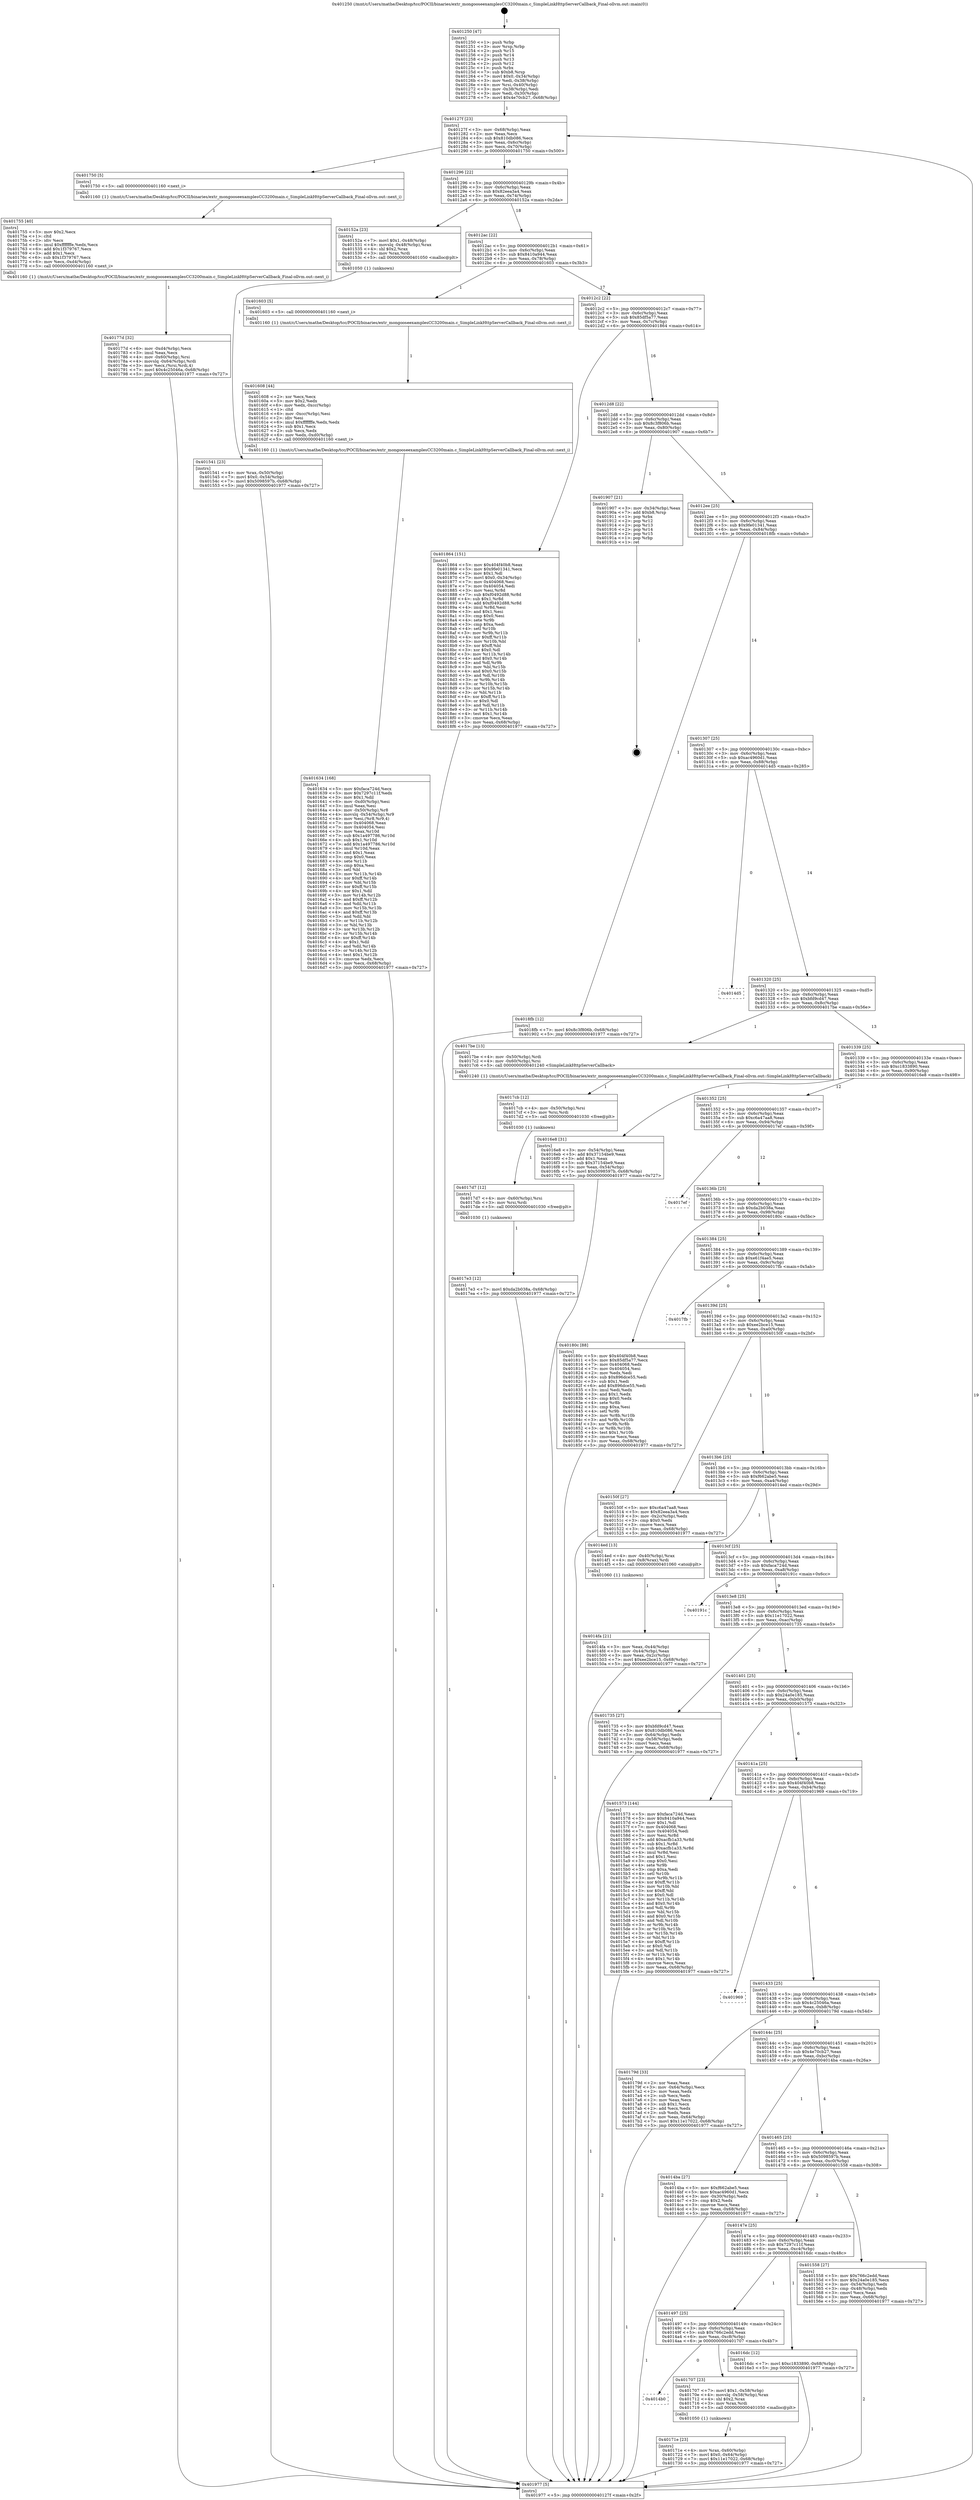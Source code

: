 digraph "0x401250" {
  label = "0x401250 (/mnt/c/Users/mathe/Desktop/tcc/POCII/binaries/extr_mongooseexamplesCC3200main.c_SimpleLinkHttpServerCallback_Final-ollvm.out::main(0))"
  labelloc = "t"
  node[shape=record]

  Entry [label="",width=0.3,height=0.3,shape=circle,fillcolor=black,style=filled]
  "0x40127f" [label="{
     0x40127f [23]\l
     | [instrs]\l
     &nbsp;&nbsp;0x40127f \<+3\>: mov -0x68(%rbp),%eax\l
     &nbsp;&nbsp;0x401282 \<+2\>: mov %eax,%ecx\l
     &nbsp;&nbsp;0x401284 \<+6\>: sub $0x810db086,%ecx\l
     &nbsp;&nbsp;0x40128a \<+3\>: mov %eax,-0x6c(%rbp)\l
     &nbsp;&nbsp;0x40128d \<+3\>: mov %ecx,-0x70(%rbp)\l
     &nbsp;&nbsp;0x401290 \<+6\>: je 0000000000401750 \<main+0x500\>\l
  }"]
  "0x401750" [label="{
     0x401750 [5]\l
     | [instrs]\l
     &nbsp;&nbsp;0x401750 \<+5\>: call 0000000000401160 \<next_i\>\l
     | [calls]\l
     &nbsp;&nbsp;0x401160 \{1\} (/mnt/c/Users/mathe/Desktop/tcc/POCII/binaries/extr_mongooseexamplesCC3200main.c_SimpleLinkHttpServerCallback_Final-ollvm.out::next_i)\l
  }"]
  "0x401296" [label="{
     0x401296 [22]\l
     | [instrs]\l
     &nbsp;&nbsp;0x401296 \<+5\>: jmp 000000000040129b \<main+0x4b\>\l
     &nbsp;&nbsp;0x40129b \<+3\>: mov -0x6c(%rbp),%eax\l
     &nbsp;&nbsp;0x40129e \<+5\>: sub $0x82eea3a4,%eax\l
     &nbsp;&nbsp;0x4012a3 \<+3\>: mov %eax,-0x74(%rbp)\l
     &nbsp;&nbsp;0x4012a6 \<+6\>: je 000000000040152a \<main+0x2da\>\l
  }"]
  Exit [label="",width=0.3,height=0.3,shape=circle,fillcolor=black,style=filled,peripheries=2]
  "0x40152a" [label="{
     0x40152a [23]\l
     | [instrs]\l
     &nbsp;&nbsp;0x40152a \<+7\>: movl $0x1,-0x48(%rbp)\l
     &nbsp;&nbsp;0x401531 \<+4\>: movslq -0x48(%rbp),%rax\l
     &nbsp;&nbsp;0x401535 \<+4\>: shl $0x2,%rax\l
     &nbsp;&nbsp;0x401539 \<+3\>: mov %rax,%rdi\l
     &nbsp;&nbsp;0x40153c \<+5\>: call 0000000000401050 \<malloc@plt\>\l
     | [calls]\l
     &nbsp;&nbsp;0x401050 \{1\} (unknown)\l
  }"]
  "0x4012ac" [label="{
     0x4012ac [22]\l
     | [instrs]\l
     &nbsp;&nbsp;0x4012ac \<+5\>: jmp 00000000004012b1 \<main+0x61\>\l
     &nbsp;&nbsp;0x4012b1 \<+3\>: mov -0x6c(%rbp),%eax\l
     &nbsp;&nbsp;0x4012b4 \<+5\>: sub $0x8410a944,%eax\l
     &nbsp;&nbsp;0x4012b9 \<+3\>: mov %eax,-0x78(%rbp)\l
     &nbsp;&nbsp;0x4012bc \<+6\>: je 0000000000401603 \<main+0x3b3\>\l
  }"]
  "0x4017e3" [label="{
     0x4017e3 [12]\l
     | [instrs]\l
     &nbsp;&nbsp;0x4017e3 \<+7\>: movl $0xda2b038a,-0x68(%rbp)\l
     &nbsp;&nbsp;0x4017ea \<+5\>: jmp 0000000000401977 \<main+0x727\>\l
  }"]
  "0x401603" [label="{
     0x401603 [5]\l
     | [instrs]\l
     &nbsp;&nbsp;0x401603 \<+5\>: call 0000000000401160 \<next_i\>\l
     | [calls]\l
     &nbsp;&nbsp;0x401160 \{1\} (/mnt/c/Users/mathe/Desktop/tcc/POCII/binaries/extr_mongooseexamplesCC3200main.c_SimpleLinkHttpServerCallback_Final-ollvm.out::next_i)\l
  }"]
  "0x4012c2" [label="{
     0x4012c2 [22]\l
     | [instrs]\l
     &nbsp;&nbsp;0x4012c2 \<+5\>: jmp 00000000004012c7 \<main+0x77\>\l
     &nbsp;&nbsp;0x4012c7 \<+3\>: mov -0x6c(%rbp),%eax\l
     &nbsp;&nbsp;0x4012ca \<+5\>: sub $0x85df5a77,%eax\l
     &nbsp;&nbsp;0x4012cf \<+3\>: mov %eax,-0x7c(%rbp)\l
     &nbsp;&nbsp;0x4012d2 \<+6\>: je 0000000000401864 \<main+0x614\>\l
  }"]
  "0x4017d7" [label="{
     0x4017d7 [12]\l
     | [instrs]\l
     &nbsp;&nbsp;0x4017d7 \<+4\>: mov -0x60(%rbp),%rsi\l
     &nbsp;&nbsp;0x4017db \<+3\>: mov %rsi,%rdi\l
     &nbsp;&nbsp;0x4017de \<+5\>: call 0000000000401030 \<free@plt\>\l
     | [calls]\l
     &nbsp;&nbsp;0x401030 \{1\} (unknown)\l
  }"]
  "0x401864" [label="{
     0x401864 [151]\l
     | [instrs]\l
     &nbsp;&nbsp;0x401864 \<+5\>: mov $0x404f40b8,%eax\l
     &nbsp;&nbsp;0x401869 \<+5\>: mov $0x9fe01341,%ecx\l
     &nbsp;&nbsp;0x40186e \<+2\>: mov $0x1,%dl\l
     &nbsp;&nbsp;0x401870 \<+7\>: movl $0x0,-0x34(%rbp)\l
     &nbsp;&nbsp;0x401877 \<+7\>: mov 0x404068,%esi\l
     &nbsp;&nbsp;0x40187e \<+7\>: mov 0x404054,%edi\l
     &nbsp;&nbsp;0x401885 \<+3\>: mov %esi,%r8d\l
     &nbsp;&nbsp;0x401888 \<+7\>: sub $0xf0492d88,%r8d\l
     &nbsp;&nbsp;0x40188f \<+4\>: sub $0x1,%r8d\l
     &nbsp;&nbsp;0x401893 \<+7\>: add $0xf0492d88,%r8d\l
     &nbsp;&nbsp;0x40189a \<+4\>: imul %r8d,%esi\l
     &nbsp;&nbsp;0x40189e \<+3\>: and $0x1,%esi\l
     &nbsp;&nbsp;0x4018a1 \<+3\>: cmp $0x0,%esi\l
     &nbsp;&nbsp;0x4018a4 \<+4\>: sete %r9b\l
     &nbsp;&nbsp;0x4018a8 \<+3\>: cmp $0xa,%edi\l
     &nbsp;&nbsp;0x4018ab \<+4\>: setl %r10b\l
     &nbsp;&nbsp;0x4018af \<+3\>: mov %r9b,%r11b\l
     &nbsp;&nbsp;0x4018b2 \<+4\>: xor $0xff,%r11b\l
     &nbsp;&nbsp;0x4018b6 \<+3\>: mov %r10b,%bl\l
     &nbsp;&nbsp;0x4018b9 \<+3\>: xor $0xff,%bl\l
     &nbsp;&nbsp;0x4018bc \<+3\>: xor $0x0,%dl\l
     &nbsp;&nbsp;0x4018bf \<+3\>: mov %r11b,%r14b\l
     &nbsp;&nbsp;0x4018c2 \<+4\>: and $0x0,%r14b\l
     &nbsp;&nbsp;0x4018c6 \<+3\>: and %dl,%r9b\l
     &nbsp;&nbsp;0x4018c9 \<+3\>: mov %bl,%r15b\l
     &nbsp;&nbsp;0x4018cc \<+4\>: and $0x0,%r15b\l
     &nbsp;&nbsp;0x4018d0 \<+3\>: and %dl,%r10b\l
     &nbsp;&nbsp;0x4018d3 \<+3\>: or %r9b,%r14b\l
     &nbsp;&nbsp;0x4018d6 \<+3\>: or %r10b,%r15b\l
     &nbsp;&nbsp;0x4018d9 \<+3\>: xor %r15b,%r14b\l
     &nbsp;&nbsp;0x4018dc \<+3\>: or %bl,%r11b\l
     &nbsp;&nbsp;0x4018df \<+4\>: xor $0xff,%r11b\l
     &nbsp;&nbsp;0x4018e3 \<+3\>: or $0x0,%dl\l
     &nbsp;&nbsp;0x4018e6 \<+3\>: and %dl,%r11b\l
     &nbsp;&nbsp;0x4018e9 \<+3\>: or %r11b,%r14b\l
     &nbsp;&nbsp;0x4018ec \<+4\>: test $0x1,%r14b\l
     &nbsp;&nbsp;0x4018f0 \<+3\>: cmovne %ecx,%eax\l
     &nbsp;&nbsp;0x4018f3 \<+3\>: mov %eax,-0x68(%rbp)\l
     &nbsp;&nbsp;0x4018f6 \<+5\>: jmp 0000000000401977 \<main+0x727\>\l
  }"]
  "0x4012d8" [label="{
     0x4012d8 [22]\l
     | [instrs]\l
     &nbsp;&nbsp;0x4012d8 \<+5\>: jmp 00000000004012dd \<main+0x8d\>\l
     &nbsp;&nbsp;0x4012dd \<+3\>: mov -0x6c(%rbp),%eax\l
     &nbsp;&nbsp;0x4012e0 \<+5\>: sub $0x8c3f806b,%eax\l
     &nbsp;&nbsp;0x4012e5 \<+3\>: mov %eax,-0x80(%rbp)\l
     &nbsp;&nbsp;0x4012e8 \<+6\>: je 0000000000401907 \<main+0x6b7\>\l
  }"]
  "0x4017cb" [label="{
     0x4017cb [12]\l
     | [instrs]\l
     &nbsp;&nbsp;0x4017cb \<+4\>: mov -0x50(%rbp),%rsi\l
     &nbsp;&nbsp;0x4017cf \<+3\>: mov %rsi,%rdi\l
     &nbsp;&nbsp;0x4017d2 \<+5\>: call 0000000000401030 \<free@plt\>\l
     | [calls]\l
     &nbsp;&nbsp;0x401030 \{1\} (unknown)\l
  }"]
  "0x401907" [label="{
     0x401907 [21]\l
     | [instrs]\l
     &nbsp;&nbsp;0x401907 \<+3\>: mov -0x34(%rbp),%eax\l
     &nbsp;&nbsp;0x40190a \<+7\>: add $0xb8,%rsp\l
     &nbsp;&nbsp;0x401911 \<+1\>: pop %rbx\l
     &nbsp;&nbsp;0x401912 \<+2\>: pop %r12\l
     &nbsp;&nbsp;0x401914 \<+2\>: pop %r13\l
     &nbsp;&nbsp;0x401916 \<+2\>: pop %r14\l
     &nbsp;&nbsp;0x401918 \<+2\>: pop %r15\l
     &nbsp;&nbsp;0x40191a \<+1\>: pop %rbp\l
     &nbsp;&nbsp;0x40191b \<+1\>: ret\l
  }"]
  "0x4012ee" [label="{
     0x4012ee [25]\l
     | [instrs]\l
     &nbsp;&nbsp;0x4012ee \<+5\>: jmp 00000000004012f3 \<main+0xa3\>\l
     &nbsp;&nbsp;0x4012f3 \<+3\>: mov -0x6c(%rbp),%eax\l
     &nbsp;&nbsp;0x4012f6 \<+5\>: sub $0x9fe01341,%eax\l
     &nbsp;&nbsp;0x4012fb \<+6\>: mov %eax,-0x84(%rbp)\l
     &nbsp;&nbsp;0x401301 \<+6\>: je 00000000004018fb \<main+0x6ab\>\l
  }"]
  "0x40177d" [label="{
     0x40177d [32]\l
     | [instrs]\l
     &nbsp;&nbsp;0x40177d \<+6\>: mov -0xd4(%rbp),%ecx\l
     &nbsp;&nbsp;0x401783 \<+3\>: imul %eax,%ecx\l
     &nbsp;&nbsp;0x401786 \<+4\>: mov -0x60(%rbp),%rsi\l
     &nbsp;&nbsp;0x40178a \<+4\>: movslq -0x64(%rbp),%rdi\l
     &nbsp;&nbsp;0x40178e \<+3\>: mov %ecx,(%rsi,%rdi,4)\l
     &nbsp;&nbsp;0x401791 \<+7\>: movl $0x4c25046a,-0x68(%rbp)\l
     &nbsp;&nbsp;0x401798 \<+5\>: jmp 0000000000401977 \<main+0x727\>\l
  }"]
  "0x4018fb" [label="{
     0x4018fb [12]\l
     | [instrs]\l
     &nbsp;&nbsp;0x4018fb \<+7\>: movl $0x8c3f806b,-0x68(%rbp)\l
     &nbsp;&nbsp;0x401902 \<+5\>: jmp 0000000000401977 \<main+0x727\>\l
  }"]
  "0x401307" [label="{
     0x401307 [25]\l
     | [instrs]\l
     &nbsp;&nbsp;0x401307 \<+5\>: jmp 000000000040130c \<main+0xbc\>\l
     &nbsp;&nbsp;0x40130c \<+3\>: mov -0x6c(%rbp),%eax\l
     &nbsp;&nbsp;0x40130f \<+5\>: sub $0xac4960d1,%eax\l
     &nbsp;&nbsp;0x401314 \<+6\>: mov %eax,-0x88(%rbp)\l
     &nbsp;&nbsp;0x40131a \<+6\>: je 00000000004014d5 \<main+0x285\>\l
  }"]
  "0x401755" [label="{
     0x401755 [40]\l
     | [instrs]\l
     &nbsp;&nbsp;0x401755 \<+5\>: mov $0x2,%ecx\l
     &nbsp;&nbsp;0x40175a \<+1\>: cltd\l
     &nbsp;&nbsp;0x40175b \<+2\>: idiv %ecx\l
     &nbsp;&nbsp;0x40175d \<+6\>: imul $0xfffffffe,%edx,%ecx\l
     &nbsp;&nbsp;0x401763 \<+6\>: add $0x1f379767,%ecx\l
     &nbsp;&nbsp;0x401769 \<+3\>: add $0x1,%ecx\l
     &nbsp;&nbsp;0x40176c \<+6\>: sub $0x1f379767,%ecx\l
     &nbsp;&nbsp;0x401772 \<+6\>: mov %ecx,-0xd4(%rbp)\l
     &nbsp;&nbsp;0x401778 \<+5\>: call 0000000000401160 \<next_i\>\l
     | [calls]\l
     &nbsp;&nbsp;0x401160 \{1\} (/mnt/c/Users/mathe/Desktop/tcc/POCII/binaries/extr_mongooseexamplesCC3200main.c_SimpleLinkHttpServerCallback_Final-ollvm.out::next_i)\l
  }"]
  "0x4014d5" [label="{
     0x4014d5\l
  }", style=dashed]
  "0x401320" [label="{
     0x401320 [25]\l
     | [instrs]\l
     &nbsp;&nbsp;0x401320 \<+5\>: jmp 0000000000401325 \<main+0xd5\>\l
     &nbsp;&nbsp;0x401325 \<+3\>: mov -0x6c(%rbp),%eax\l
     &nbsp;&nbsp;0x401328 \<+5\>: sub $0xbfd9cd47,%eax\l
     &nbsp;&nbsp;0x40132d \<+6\>: mov %eax,-0x8c(%rbp)\l
     &nbsp;&nbsp;0x401333 \<+6\>: je 00000000004017be \<main+0x56e\>\l
  }"]
  "0x40171e" [label="{
     0x40171e [23]\l
     | [instrs]\l
     &nbsp;&nbsp;0x40171e \<+4\>: mov %rax,-0x60(%rbp)\l
     &nbsp;&nbsp;0x401722 \<+7\>: movl $0x0,-0x64(%rbp)\l
     &nbsp;&nbsp;0x401729 \<+7\>: movl $0x11e17022,-0x68(%rbp)\l
     &nbsp;&nbsp;0x401730 \<+5\>: jmp 0000000000401977 \<main+0x727\>\l
  }"]
  "0x4017be" [label="{
     0x4017be [13]\l
     | [instrs]\l
     &nbsp;&nbsp;0x4017be \<+4\>: mov -0x50(%rbp),%rdi\l
     &nbsp;&nbsp;0x4017c2 \<+4\>: mov -0x60(%rbp),%rsi\l
     &nbsp;&nbsp;0x4017c6 \<+5\>: call 0000000000401240 \<SimpleLinkHttpServerCallback\>\l
     | [calls]\l
     &nbsp;&nbsp;0x401240 \{1\} (/mnt/c/Users/mathe/Desktop/tcc/POCII/binaries/extr_mongooseexamplesCC3200main.c_SimpleLinkHttpServerCallback_Final-ollvm.out::SimpleLinkHttpServerCallback)\l
  }"]
  "0x401339" [label="{
     0x401339 [25]\l
     | [instrs]\l
     &nbsp;&nbsp;0x401339 \<+5\>: jmp 000000000040133e \<main+0xee\>\l
     &nbsp;&nbsp;0x40133e \<+3\>: mov -0x6c(%rbp),%eax\l
     &nbsp;&nbsp;0x401341 \<+5\>: sub $0xc1833890,%eax\l
     &nbsp;&nbsp;0x401346 \<+6\>: mov %eax,-0x90(%rbp)\l
     &nbsp;&nbsp;0x40134c \<+6\>: je 00000000004016e8 \<main+0x498\>\l
  }"]
  "0x4014b0" [label="{
     0x4014b0\l
  }", style=dashed]
  "0x4016e8" [label="{
     0x4016e8 [31]\l
     | [instrs]\l
     &nbsp;&nbsp;0x4016e8 \<+3\>: mov -0x54(%rbp),%eax\l
     &nbsp;&nbsp;0x4016eb \<+5\>: add $0x37154be9,%eax\l
     &nbsp;&nbsp;0x4016f0 \<+3\>: add $0x1,%eax\l
     &nbsp;&nbsp;0x4016f3 \<+5\>: sub $0x37154be9,%eax\l
     &nbsp;&nbsp;0x4016f8 \<+3\>: mov %eax,-0x54(%rbp)\l
     &nbsp;&nbsp;0x4016fb \<+7\>: movl $0x5098597b,-0x68(%rbp)\l
     &nbsp;&nbsp;0x401702 \<+5\>: jmp 0000000000401977 \<main+0x727\>\l
  }"]
  "0x401352" [label="{
     0x401352 [25]\l
     | [instrs]\l
     &nbsp;&nbsp;0x401352 \<+5\>: jmp 0000000000401357 \<main+0x107\>\l
     &nbsp;&nbsp;0x401357 \<+3\>: mov -0x6c(%rbp),%eax\l
     &nbsp;&nbsp;0x40135a \<+5\>: sub $0xc6a47aa8,%eax\l
     &nbsp;&nbsp;0x40135f \<+6\>: mov %eax,-0x94(%rbp)\l
     &nbsp;&nbsp;0x401365 \<+6\>: je 00000000004017ef \<main+0x59f\>\l
  }"]
  "0x401707" [label="{
     0x401707 [23]\l
     | [instrs]\l
     &nbsp;&nbsp;0x401707 \<+7\>: movl $0x1,-0x58(%rbp)\l
     &nbsp;&nbsp;0x40170e \<+4\>: movslq -0x58(%rbp),%rax\l
     &nbsp;&nbsp;0x401712 \<+4\>: shl $0x2,%rax\l
     &nbsp;&nbsp;0x401716 \<+3\>: mov %rax,%rdi\l
     &nbsp;&nbsp;0x401719 \<+5\>: call 0000000000401050 \<malloc@plt\>\l
     | [calls]\l
     &nbsp;&nbsp;0x401050 \{1\} (unknown)\l
  }"]
  "0x4017ef" [label="{
     0x4017ef\l
  }", style=dashed]
  "0x40136b" [label="{
     0x40136b [25]\l
     | [instrs]\l
     &nbsp;&nbsp;0x40136b \<+5\>: jmp 0000000000401370 \<main+0x120\>\l
     &nbsp;&nbsp;0x401370 \<+3\>: mov -0x6c(%rbp),%eax\l
     &nbsp;&nbsp;0x401373 \<+5\>: sub $0xda2b038a,%eax\l
     &nbsp;&nbsp;0x401378 \<+6\>: mov %eax,-0x98(%rbp)\l
     &nbsp;&nbsp;0x40137e \<+6\>: je 000000000040180c \<main+0x5bc\>\l
  }"]
  "0x401497" [label="{
     0x401497 [25]\l
     | [instrs]\l
     &nbsp;&nbsp;0x401497 \<+5\>: jmp 000000000040149c \<main+0x24c\>\l
     &nbsp;&nbsp;0x40149c \<+3\>: mov -0x6c(%rbp),%eax\l
     &nbsp;&nbsp;0x40149f \<+5\>: sub $0x766c2edd,%eax\l
     &nbsp;&nbsp;0x4014a4 \<+6\>: mov %eax,-0xc8(%rbp)\l
     &nbsp;&nbsp;0x4014aa \<+6\>: je 0000000000401707 \<main+0x4b7\>\l
  }"]
  "0x40180c" [label="{
     0x40180c [88]\l
     | [instrs]\l
     &nbsp;&nbsp;0x40180c \<+5\>: mov $0x404f40b8,%eax\l
     &nbsp;&nbsp;0x401811 \<+5\>: mov $0x85df5a77,%ecx\l
     &nbsp;&nbsp;0x401816 \<+7\>: mov 0x404068,%edx\l
     &nbsp;&nbsp;0x40181d \<+7\>: mov 0x404054,%esi\l
     &nbsp;&nbsp;0x401824 \<+2\>: mov %edx,%edi\l
     &nbsp;&nbsp;0x401826 \<+6\>: sub $0x896dce55,%edi\l
     &nbsp;&nbsp;0x40182c \<+3\>: sub $0x1,%edi\l
     &nbsp;&nbsp;0x40182f \<+6\>: add $0x896dce55,%edi\l
     &nbsp;&nbsp;0x401835 \<+3\>: imul %edi,%edx\l
     &nbsp;&nbsp;0x401838 \<+3\>: and $0x1,%edx\l
     &nbsp;&nbsp;0x40183b \<+3\>: cmp $0x0,%edx\l
     &nbsp;&nbsp;0x40183e \<+4\>: sete %r8b\l
     &nbsp;&nbsp;0x401842 \<+3\>: cmp $0xa,%esi\l
     &nbsp;&nbsp;0x401845 \<+4\>: setl %r9b\l
     &nbsp;&nbsp;0x401849 \<+3\>: mov %r8b,%r10b\l
     &nbsp;&nbsp;0x40184c \<+3\>: and %r9b,%r10b\l
     &nbsp;&nbsp;0x40184f \<+3\>: xor %r9b,%r8b\l
     &nbsp;&nbsp;0x401852 \<+3\>: or %r8b,%r10b\l
     &nbsp;&nbsp;0x401855 \<+4\>: test $0x1,%r10b\l
     &nbsp;&nbsp;0x401859 \<+3\>: cmovne %ecx,%eax\l
     &nbsp;&nbsp;0x40185c \<+3\>: mov %eax,-0x68(%rbp)\l
     &nbsp;&nbsp;0x40185f \<+5\>: jmp 0000000000401977 \<main+0x727\>\l
  }"]
  "0x401384" [label="{
     0x401384 [25]\l
     | [instrs]\l
     &nbsp;&nbsp;0x401384 \<+5\>: jmp 0000000000401389 \<main+0x139\>\l
     &nbsp;&nbsp;0x401389 \<+3\>: mov -0x6c(%rbp),%eax\l
     &nbsp;&nbsp;0x40138c \<+5\>: sub $0xe61f4ae5,%eax\l
     &nbsp;&nbsp;0x401391 \<+6\>: mov %eax,-0x9c(%rbp)\l
     &nbsp;&nbsp;0x401397 \<+6\>: je 00000000004017fb \<main+0x5ab\>\l
  }"]
  "0x4016dc" [label="{
     0x4016dc [12]\l
     | [instrs]\l
     &nbsp;&nbsp;0x4016dc \<+7\>: movl $0xc1833890,-0x68(%rbp)\l
     &nbsp;&nbsp;0x4016e3 \<+5\>: jmp 0000000000401977 \<main+0x727\>\l
  }"]
  "0x4017fb" [label="{
     0x4017fb\l
  }", style=dashed]
  "0x40139d" [label="{
     0x40139d [25]\l
     | [instrs]\l
     &nbsp;&nbsp;0x40139d \<+5\>: jmp 00000000004013a2 \<main+0x152\>\l
     &nbsp;&nbsp;0x4013a2 \<+3\>: mov -0x6c(%rbp),%eax\l
     &nbsp;&nbsp;0x4013a5 \<+5\>: sub $0xee2bce15,%eax\l
     &nbsp;&nbsp;0x4013aa \<+6\>: mov %eax,-0xa0(%rbp)\l
     &nbsp;&nbsp;0x4013b0 \<+6\>: je 000000000040150f \<main+0x2bf\>\l
  }"]
  "0x401634" [label="{
     0x401634 [168]\l
     | [instrs]\l
     &nbsp;&nbsp;0x401634 \<+5\>: mov $0xfaca724d,%ecx\l
     &nbsp;&nbsp;0x401639 \<+5\>: mov $0x7297c11f,%edx\l
     &nbsp;&nbsp;0x40163e \<+3\>: mov $0x1,%dil\l
     &nbsp;&nbsp;0x401641 \<+6\>: mov -0xd0(%rbp),%esi\l
     &nbsp;&nbsp;0x401647 \<+3\>: imul %eax,%esi\l
     &nbsp;&nbsp;0x40164a \<+4\>: mov -0x50(%rbp),%r8\l
     &nbsp;&nbsp;0x40164e \<+4\>: movslq -0x54(%rbp),%r9\l
     &nbsp;&nbsp;0x401652 \<+4\>: mov %esi,(%r8,%r9,4)\l
     &nbsp;&nbsp;0x401656 \<+7\>: mov 0x404068,%eax\l
     &nbsp;&nbsp;0x40165d \<+7\>: mov 0x404054,%esi\l
     &nbsp;&nbsp;0x401664 \<+3\>: mov %eax,%r10d\l
     &nbsp;&nbsp;0x401667 \<+7\>: sub $0x1a497786,%r10d\l
     &nbsp;&nbsp;0x40166e \<+4\>: sub $0x1,%r10d\l
     &nbsp;&nbsp;0x401672 \<+7\>: add $0x1a497786,%r10d\l
     &nbsp;&nbsp;0x401679 \<+4\>: imul %r10d,%eax\l
     &nbsp;&nbsp;0x40167d \<+3\>: and $0x1,%eax\l
     &nbsp;&nbsp;0x401680 \<+3\>: cmp $0x0,%eax\l
     &nbsp;&nbsp;0x401683 \<+4\>: sete %r11b\l
     &nbsp;&nbsp;0x401687 \<+3\>: cmp $0xa,%esi\l
     &nbsp;&nbsp;0x40168a \<+3\>: setl %bl\l
     &nbsp;&nbsp;0x40168d \<+3\>: mov %r11b,%r14b\l
     &nbsp;&nbsp;0x401690 \<+4\>: xor $0xff,%r14b\l
     &nbsp;&nbsp;0x401694 \<+3\>: mov %bl,%r15b\l
     &nbsp;&nbsp;0x401697 \<+4\>: xor $0xff,%r15b\l
     &nbsp;&nbsp;0x40169b \<+4\>: xor $0x1,%dil\l
     &nbsp;&nbsp;0x40169f \<+3\>: mov %r14b,%r12b\l
     &nbsp;&nbsp;0x4016a2 \<+4\>: and $0xff,%r12b\l
     &nbsp;&nbsp;0x4016a6 \<+3\>: and %dil,%r11b\l
     &nbsp;&nbsp;0x4016a9 \<+3\>: mov %r15b,%r13b\l
     &nbsp;&nbsp;0x4016ac \<+4\>: and $0xff,%r13b\l
     &nbsp;&nbsp;0x4016b0 \<+3\>: and %dil,%bl\l
     &nbsp;&nbsp;0x4016b3 \<+3\>: or %r11b,%r12b\l
     &nbsp;&nbsp;0x4016b6 \<+3\>: or %bl,%r13b\l
     &nbsp;&nbsp;0x4016b9 \<+3\>: xor %r13b,%r12b\l
     &nbsp;&nbsp;0x4016bc \<+3\>: or %r15b,%r14b\l
     &nbsp;&nbsp;0x4016bf \<+4\>: xor $0xff,%r14b\l
     &nbsp;&nbsp;0x4016c3 \<+4\>: or $0x1,%dil\l
     &nbsp;&nbsp;0x4016c7 \<+3\>: and %dil,%r14b\l
     &nbsp;&nbsp;0x4016ca \<+3\>: or %r14b,%r12b\l
     &nbsp;&nbsp;0x4016cd \<+4\>: test $0x1,%r12b\l
     &nbsp;&nbsp;0x4016d1 \<+3\>: cmovne %edx,%ecx\l
     &nbsp;&nbsp;0x4016d4 \<+3\>: mov %ecx,-0x68(%rbp)\l
     &nbsp;&nbsp;0x4016d7 \<+5\>: jmp 0000000000401977 \<main+0x727\>\l
  }"]
  "0x40150f" [label="{
     0x40150f [27]\l
     | [instrs]\l
     &nbsp;&nbsp;0x40150f \<+5\>: mov $0xc6a47aa8,%eax\l
     &nbsp;&nbsp;0x401514 \<+5\>: mov $0x82eea3a4,%ecx\l
     &nbsp;&nbsp;0x401519 \<+3\>: mov -0x2c(%rbp),%edx\l
     &nbsp;&nbsp;0x40151c \<+3\>: cmp $0x0,%edx\l
     &nbsp;&nbsp;0x40151f \<+3\>: cmove %ecx,%eax\l
     &nbsp;&nbsp;0x401522 \<+3\>: mov %eax,-0x68(%rbp)\l
     &nbsp;&nbsp;0x401525 \<+5\>: jmp 0000000000401977 \<main+0x727\>\l
  }"]
  "0x4013b6" [label="{
     0x4013b6 [25]\l
     | [instrs]\l
     &nbsp;&nbsp;0x4013b6 \<+5\>: jmp 00000000004013bb \<main+0x16b\>\l
     &nbsp;&nbsp;0x4013bb \<+3\>: mov -0x6c(%rbp),%eax\l
     &nbsp;&nbsp;0x4013be \<+5\>: sub $0xf662abe5,%eax\l
     &nbsp;&nbsp;0x4013c3 \<+6\>: mov %eax,-0xa4(%rbp)\l
     &nbsp;&nbsp;0x4013c9 \<+6\>: je 00000000004014ed \<main+0x29d\>\l
  }"]
  "0x401608" [label="{
     0x401608 [44]\l
     | [instrs]\l
     &nbsp;&nbsp;0x401608 \<+2\>: xor %ecx,%ecx\l
     &nbsp;&nbsp;0x40160a \<+5\>: mov $0x2,%edx\l
     &nbsp;&nbsp;0x40160f \<+6\>: mov %edx,-0xcc(%rbp)\l
     &nbsp;&nbsp;0x401615 \<+1\>: cltd\l
     &nbsp;&nbsp;0x401616 \<+6\>: mov -0xcc(%rbp),%esi\l
     &nbsp;&nbsp;0x40161c \<+2\>: idiv %esi\l
     &nbsp;&nbsp;0x40161e \<+6\>: imul $0xfffffffe,%edx,%edx\l
     &nbsp;&nbsp;0x401624 \<+3\>: sub $0x1,%ecx\l
     &nbsp;&nbsp;0x401627 \<+2\>: sub %ecx,%edx\l
     &nbsp;&nbsp;0x401629 \<+6\>: mov %edx,-0xd0(%rbp)\l
     &nbsp;&nbsp;0x40162f \<+5\>: call 0000000000401160 \<next_i\>\l
     | [calls]\l
     &nbsp;&nbsp;0x401160 \{1\} (/mnt/c/Users/mathe/Desktop/tcc/POCII/binaries/extr_mongooseexamplesCC3200main.c_SimpleLinkHttpServerCallback_Final-ollvm.out::next_i)\l
  }"]
  "0x4014ed" [label="{
     0x4014ed [13]\l
     | [instrs]\l
     &nbsp;&nbsp;0x4014ed \<+4\>: mov -0x40(%rbp),%rax\l
     &nbsp;&nbsp;0x4014f1 \<+4\>: mov 0x8(%rax),%rdi\l
     &nbsp;&nbsp;0x4014f5 \<+5\>: call 0000000000401060 \<atoi@plt\>\l
     | [calls]\l
     &nbsp;&nbsp;0x401060 \{1\} (unknown)\l
  }"]
  "0x4013cf" [label="{
     0x4013cf [25]\l
     | [instrs]\l
     &nbsp;&nbsp;0x4013cf \<+5\>: jmp 00000000004013d4 \<main+0x184\>\l
     &nbsp;&nbsp;0x4013d4 \<+3\>: mov -0x6c(%rbp),%eax\l
     &nbsp;&nbsp;0x4013d7 \<+5\>: sub $0xfaca724d,%eax\l
     &nbsp;&nbsp;0x4013dc \<+6\>: mov %eax,-0xa8(%rbp)\l
     &nbsp;&nbsp;0x4013e2 \<+6\>: je 000000000040191c \<main+0x6cc\>\l
  }"]
  "0x40147e" [label="{
     0x40147e [25]\l
     | [instrs]\l
     &nbsp;&nbsp;0x40147e \<+5\>: jmp 0000000000401483 \<main+0x233\>\l
     &nbsp;&nbsp;0x401483 \<+3\>: mov -0x6c(%rbp),%eax\l
     &nbsp;&nbsp;0x401486 \<+5\>: sub $0x7297c11f,%eax\l
     &nbsp;&nbsp;0x40148b \<+6\>: mov %eax,-0xc4(%rbp)\l
     &nbsp;&nbsp;0x401491 \<+6\>: je 00000000004016dc \<main+0x48c\>\l
  }"]
  "0x40191c" [label="{
     0x40191c\l
  }", style=dashed]
  "0x4013e8" [label="{
     0x4013e8 [25]\l
     | [instrs]\l
     &nbsp;&nbsp;0x4013e8 \<+5\>: jmp 00000000004013ed \<main+0x19d\>\l
     &nbsp;&nbsp;0x4013ed \<+3\>: mov -0x6c(%rbp),%eax\l
     &nbsp;&nbsp;0x4013f0 \<+5\>: sub $0x11e17022,%eax\l
     &nbsp;&nbsp;0x4013f5 \<+6\>: mov %eax,-0xac(%rbp)\l
     &nbsp;&nbsp;0x4013fb \<+6\>: je 0000000000401735 \<main+0x4e5\>\l
  }"]
  "0x401558" [label="{
     0x401558 [27]\l
     | [instrs]\l
     &nbsp;&nbsp;0x401558 \<+5\>: mov $0x766c2edd,%eax\l
     &nbsp;&nbsp;0x40155d \<+5\>: mov $0x24a0e185,%ecx\l
     &nbsp;&nbsp;0x401562 \<+3\>: mov -0x54(%rbp),%edx\l
     &nbsp;&nbsp;0x401565 \<+3\>: cmp -0x48(%rbp),%edx\l
     &nbsp;&nbsp;0x401568 \<+3\>: cmovl %ecx,%eax\l
     &nbsp;&nbsp;0x40156b \<+3\>: mov %eax,-0x68(%rbp)\l
     &nbsp;&nbsp;0x40156e \<+5\>: jmp 0000000000401977 \<main+0x727\>\l
  }"]
  "0x401735" [label="{
     0x401735 [27]\l
     | [instrs]\l
     &nbsp;&nbsp;0x401735 \<+5\>: mov $0xbfd9cd47,%eax\l
     &nbsp;&nbsp;0x40173a \<+5\>: mov $0x810db086,%ecx\l
     &nbsp;&nbsp;0x40173f \<+3\>: mov -0x64(%rbp),%edx\l
     &nbsp;&nbsp;0x401742 \<+3\>: cmp -0x58(%rbp),%edx\l
     &nbsp;&nbsp;0x401745 \<+3\>: cmovl %ecx,%eax\l
     &nbsp;&nbsp;0x401748 \<+3\>: mov %eax,-0x68(%rbp)\l
     &nbsp;&nbsp;0x40174b \<+5\>: jmp 0000000000401977 \<main+0x727\>\l
  }"]
  "0x401401" [label="{
     0x401401 [25]\l
     | [instrs]\l
     &nbsp;&nbsp;0x401401 \<+5\>: jmp 0000000000401406 \<main+0x1b6\>\l
     &nbsp;&nbsp;0x401406 \<+3\>: mov -0x6c(%rbp),%eax\l
     &nbsp;&nbsp;0x401409 \<+5\>: sub $0x24a0e185,%eax\l
     &nbsp;&nbsp;0x40140e \<+6\>: mov %eax,-0xb0(%rbp)\l
     &nbsp;&nbsp;0x401414 \<+6\>: je 0000000000401573 \<main+0x323\>\l
  }"]
  "0x401541" [label="{
     0x401541 [23]\l
     | [instrs]\l
     &nbsp;&nbsp;0x401541 \<+4\>: mov %rax,-0x50(%rbp)\l
     &nbsp;&nbsp;0x401545 \<+7\>: movl $0x0,-0x54(%rbp)\l
     &nbsp;&nbsp;0x40154c \<+7\>: movl $0x5098597b,-0x68(%rbp)\l
     &nbsp;&nbsp;0x401553 \<+5\>: jmp 0000000000401977 \<main+0x727\>\l
  }"]
  "0x401573" [label="{
     0x401573 [144]\l
     | [instrs]\l
     &nbsp;&nbsp;0x401573 \<+5\>: mov $0xfaca724d,%eax\l
     &nbsp;&nbsp;0x401578 \<+5\>: mov $0x8410a944,%ecx\l
     &nbsp;&nbsp;0x40157d \<+2\>: mov $0x1,%dl\l
     &nbsp;&nbsp;0x40157f \<+7\>: mov 0x404068,%esi\l
     &nbsp;&nbsp;0x401586 \<+7\>: mov 0x404054,%edi\l
     &nbsp;&nbsp;0x40158d \<+3\>: mov %esi,%r8d\l
     &nbsp;&nbsp;0x401590 \<+7\>: add $0xacfb1a33,%r8d\l
     &nbsp;&nbsp;0x401597 \<+4\>: sub $0x1,%r8d\l
     &nbsp;&nbsp;0x40159b \<+7\>: sub $0xacfb1a33,%r8d\l
     &nbsp;&nbsp;0x4015a2 \<+4\>: imul %r8d,%esi\l
     &nbsp;&nbsp;0x4015a6 \<+3\>: and $0x1,%esi\l
     &nbsp;&nbsp;0x4015a9 \<+3\>: cmp $0x0,%esi\l
     &nbsp;&nbsp;0x4015ac \<+4\>: sete %r9b\l
     &nbsp;&nbsp;0x4015b0 \<+3\>: cmp $0xa,%edi\l
     &nbsp;&nbsp;0x4015b3 \<+4\>: setl %r10b\l
     &nbsp;&nbsp;0x4015b7 \<+3\>: mov %r9b,%r11b\l
     &nbsp;&nbsp;0x4015ba \<+4\>: xor $0xff,%r11b\l
     &nbsp;&nbsp;0x4015be \<+3\>: mov %r10b,%bl\l
     &nbsp;&nbsp;0x4015c1 \<+3\>: xor $0xff,%bl\l
     &nbsp;&nbsp;0x4015c4 \<+3\>: xor $0x0,%dl\l
     &nbsp;&nbsp;0x4015c7 \<+3\>: mov %r11b,%r14b\l
     &nbsp;&nbsp;0x4015ca \<+4\>: and $0x0,%r14b\l
     &nbsp;&nbsp;0x4015ce \<+3\>: and %dl,%r9b\l
     &nbsp;&nbsp;0x4015d1 \<+3\>: mov %bl,%r15b\l
     &nbsp;&nbsp;0x4015d4 \<+4\>: and $0x0,%r15b\l
     &nbsp;&nbsp;0x4015d8 \<+3\>: and %dl,%r10b\l
     &nbsp;&nbsp;0x4015db \<+3\>: or %r9b,%r14b\l
     &nbsp;&nbsp;0x4015de \<+3\>: or %r10b,%r15b\l
     &nbsp;&nbsp;0x4015e1 \<+3\>: xor %r15b,%r14b\l
     &nbsp;&nbsp;0x4015e4 \<+3\>: or %bl,%r11b\l
     &nbsp;&nbsp;0x4015e7 \<+4\>: xor $0xff,%r11b\l
     &nbsp;&nbsp;0x4015eb \<+3\>: or $0x0,%dl\l
     &nbsp;&nbsp;0x4015ee \<+3\>: and %dl,%r11b\l
     &nbsp;&nbsp;0x4015f1 \<+3\>: or %r11b,%r14b\l
     &nbsp;&nbsp;0x4015f4 \<+4\>: test $0x1,%r14b\l
     &nbsp;&nbsp;0x4015f8 \<+3\>: cmovne %ecx,%eax\l
     &nbsp;&nbsp;0x4015fb \<+3\>: mov %eax,-0x68(%rbp)\l
     &nbsp;&nbsp;0x4015fe \<+5\>: jmp 0000000000401977 \<main+0x727\>\l
  }"]
  "0x40141a" [label="{
     0x40141a [25]\l
     | [instrs]\l
     &nbsp;&nbsp;0x40141a \<+5\>: jmp 000000000040141f \<main+0x1cf\>\l
     &nbsp;&nbsp;0x40141f \<+3\>: mov -0x6c(%rbp),%eax\l
     &nbsp;&nbsp;0x401422 \<+5\>: sub $0x404f40b8,%eax\l
     &nbsp;&nbsp;0x401427 \<+6\>: mov %eax,-0xb4(%rbp)\l
     &nbsp;&nbsp;0x40142d \<+6\>: je 0000000000401969 \<main+0x719\>\l
  }"]
  "0x4014fa" [label="{
     0x4014fa [21]\l
     | [instrs]\l
     &nbsp;&nbsp;0x4014fa \<+3\>: mov %eax,-0x44(%rbp)\l
     &nbsp;&nbsp;0x4014fd \<+3\>: mov -0x44(%rbp),%eax\l
     &nbsp;&nbsp;0x401500 \<+3\>: mov %eax,-0x2c(%rbp)\l
     &nbsp;&nbsp;0x401503 \<+7\>: movl $0xee2bce15,-0x68(%rbp)\l
     &nbsp;&nbsp;0x40150a \<+5\>: jmp 0000000000401977 \<main+0x727\>\l
  }"]
  "0x401969" [label="{
     0x401969\l
  }", style=dashed]
  "0x401433" [label="{
     0x401433 [25]\l
     | [instrs]\l
     &nbsp;&nbsp;0x401433 \<+5\>: jmp 0000000000401438 \<main+0x1e8\>\l
     &nbsp;&nbsp;0x401438 \<+3\>: mov -0x6c(%rbp),%eax\l
     &nbsp;&nbsp;0x40143b \<+5\>: sub $0x4c25046a,%eax\l
     &nbsp;&nbsp;0x401440 \<+6\>: mov %eax,-0xb8(%rbp)\l
     &nbsp;&nbsp;0x401446 \<+6\>: je 000000000040179d \<main+0x54d\>\l
  }"]
  "0x401250" [label="{
     0x401250 [47]\l
     | [instrs]\l
     &nbsp;&nbsp;0x401250 \<+1\>: push %rbp\l
     &nbsp;&nbsp;0x401251 \<+3\>: mov %rsp,%rbp\l
     &nbsp;&nbsp;0x401254 \<+2\>: push %r15\l
     &nbsp;&nbsp;0x401256 \<+2\>: push %r14\l
     &nbsp;&nbsp;0x401258 \<+2\>: push %r13\l
     &nbsp;&nbsp;0x40125a \<+2\>: push %r12\l
     &nbsp;&nbsp;0x40125c \<+1\>: push %rbx\l
     &nbsp;&nbsp;0x40125d \<+7\>: sub $0xb8,%rsp\l
     &nbsp;&nbsp;0x401264 \<+7\>: movl $0x0,-0x34(%rbp)\l
     &nbsp;&nbsp;0x40126b \<+3\>: mov %edi,-0x38(%rbp)\l
     &nbsp;&nbsp;0x40126e \<+4\>: mov %rsi,-0x40(%rbp)\l
     &nbsp;&nbsp;0x401272 \<+3\>: mov -0x38(%rbp),%edi\l
     &nbsp;&nbsp;0x401275 \<+3\>: mov %edi,-0x30(%rbp)\l
     &nbsp;&nbsp;0x401278 \<+7\>: movl $0x4e70cb27,-0x68(%rbp)\l
  }"]
  "0x40179d" [label="{
     0x40179d [33]\l
     | [instrs]\l
     &nbsp;&nbsp;0x40179d \<+2\>: xor %eax,%eax\l
     &nbsp;&nbsp;0x40179f \<+3\>: mov -0x64(%rbp),%ecx\l
     &nbsp;&nbsp;0x4017a2 \<+2\>: mov %eax,%edx\l
     &nbsp;&nbsp;0x4017a4 \<+2\>: sub %ecx,%edx\l
     &nbsp;&nbsp;0x4017a6 \<+2\>: mov %eax,%ecx\l
     &nbsp;&nbsp;0x4017a8 \<+3\>: sub $0x1,%ecx\l
     &nbsp;&nbsp;0x4017ab \<+2\>: add %ecx,%edx\l
     &nbsp;&nbsp;0x4017ad \<+2\>: sub %edx,%eax\l
     &nbsp;&nbsp;0x4017af \<+3\>: mov %eax,-0x64(%rbp)\l
     &nbsp;&nbsp;0x4017b2 \<+7\>: movl $0x11e17022,-0x68(%rbp)\l
     &nbsp;&nbsp;0x4017b9 \<+5\>: jmp 0000000000401977 \<main+0x727\>\l
  }"]
  "0x40144c" [label="{
     0x40144c [25]\l
     | [instrs]\l
     &nbsp;&nbsp;0x40144c \<+5\>: jmp 0000000000401451 \<main+0x201\>\l
     &nbsp;&nbsp;0x401451 \<+3\>: mov -0x6c(%rbp),%eax\l
     &nbsp;&nbsp;0x401454 \<+5\>: sub $0x4e70cb27,%eax\l
     &nbsp;&nbsp;0x401459 \<+6\>: mov %eax,-0xbc(%rbp)\l
     &nbsp;&nbsp;0x40145f \<+6\>: je 00000000004014ba \<main+0x26a\>\l
  }"]
  "0x401977" [label="{
     0x401977 [5]\l
     | [instrs]\l
     &nbsp;&nbsp;0x401977 \<+5\>: jmp 000000000040127f \<main+0x2f\>\l
  }"]
  "0x4014ba" [label="{
     0x4014ba [27]\l
     | [instrs]\l
     &nbsp;&nbsp;0x4014ba \<+5\>: mov $0xf662abe5,%eax\l
     &nbsp;&nbsp;0x4014bf \<+5\>: mov $0xac4960d1,%ecx\l
     &nbsp;&nbsp;0x4014c4 \<+3\>: mov -0x30(%rbp),%edx\l
     &nbsp;&nbsp;0x4014c7 \<+3\>: cmp $0x2,%edx\l
     &nbsp;&nbsp;0x4014ca \<+3\>: cmovne %ecx,%eax\l
     &nbsp;&nbsp;0x4014cd \<+3\>: mov %eax,-0x68(%rbp)\l
     &nbsp;&nbsp;0x4014d0 \<+5\>: jmp 0000000000401977 \<main+0x727\>\l
  }"]
  "0x401465" [label="{
     0x401465 [25]\l
     | [instrs]\l
     &nbsp;&nbsp;0x401465 \<+5\>: jmp 000000000040146a \<main+0x21a\>\l
     &nbsp;&nbsp;0x40146a \<+3\>: mov -0x6c(%rbp),%eax\l
     &nbsp;&nbsp;0x40146d \<+5\>: sub $0x5098597b,%eax\l
     &nbsp;&nbsp;0x401472 \<+6\>: mov %eax,-0xc0(%rbp)\l
     &nbsp;&nbsp;0x401478 \<+6\>: je 0000000000401558 \<main+0x308\>\l
  }"]
  Entry -> "0x401250" [label=" 1"]
  "0x40127f" -> "0x401750" [label=" 1"]
  "0x40127f" -> "0x401296" [label=" 19"]
  "0x401907" -> Exit [label=" 1"]
  "0x401296" -> "0x40152a" [label=" 1"]
  "0x401296" -> "0x4012ac" [label=" 18"]
  "0x4018fb" -> "0x401977" [label=" 1"]
  "0x4012ac" -> "0x401603" [label=" 1"]
  "0x4012ac" -> "0x4012c2" [label=" 17"]
  "0x401864" -> "0x401977" [label=" 1"]
  "0x4012c2" -> "0x401864" [label=" 1"]
  "0x4012c2" -> "0x4012d8" [label=" 16"]
  "0x40180c" -> "0x401977" [label=" 1"]
  "0x4012d8" -> "0x401907" [label=" 1"]
  "0x4012d8" -> "0x4012ee" [label=" 15"]
  "0x4017e3" -> "0x401977" [label=" 1"]
  "0x4012ee" -> "0x4018fb" [label=" 1"]
  "0x4012ee" -> "0x401307" [label=" 14"]
  "0x4017d7" -> "0x4017e3" [label=" 1"]
  "0x401307" -> "0x4014d5" [label=" 0"]
  "0x401307" -> "0x401320" [label=" 14"]
  "0x4017cb" -> "0x4017d7" [label=" 1"]
  "0x401320" -> "0x4017be" [label=" 1"]
  "0x401320" -> "0x401339" [label=" 13"]
  "0x4017be" -> "0x4017cb" [label=" 1"]
  "0x401339" -> "0x4016e8" [label=" 1"]
  "0x401339" -> "0x401352" [label=" 12"]
  "0x40179d" -> "0x401977" [label=" 1"]
  "0x401352" -> "0x4017ef" [label=" 0"]
  "0x401352" -> "0x40136b" [label=" 12"]
  "0x40177d" -> "0x401977" [label=" 1"]
  "0x40136b" -> "0x40180c" [label=" 1"]
  "0x40136b" -> "0x401384" [label=" 11"]
  "0x401750" -> "0x401755" [label=" 1"]
  "0x401384" -> "0x4017fb" [label=" 0"]
  "0x401384" -> "0x40139d" [label=" 11"]
  "0x401735" -> "0x401977" [label=" 2"]
  "0x40139d" -> "0x40150f" [label=" 1"]
  "0x40139d" -> "0x4013b6" [label=" 10"]
  "0x401707" -> "0x40171e" [label=" 1"]
  "0x4013b6" -> "0x4014ed" [label=" 1"]
  "0x4013b6" -> "0x4013cf" [label=" 9"]
  "0x401497" -> "0x4014b0" [label=" 0"]
  "0x4013cf" -> "0x40191c" [label=" 0"]
  "0x4013cf" -> "0x4013e8" [label=" 9"]
  "0x401497" -> "0x401707" [label=" 1"]
  "0x4013e8" -> "0x401735" [label=" 2"]
  "0x4013e8" -> "0x401401" [label=" 7"]
  "0x401755" -> "0x40177d" [label=" 1"]
  "0x401401" -> "0x401573" [label=" 1"]
  "0x401401" -> "0x40141a" [label=" 6"]
  "0x4016dc" -> "0x401977" [label=" 1"]
  "0x40141a" -> "0x401969" [label=" 0"]
  "0x40141a" -> "0x401433" [label=" 6"]
  "0x40147e" -> "0x401497" [label=" 1"]
  "0x401433" -> "0x40179d" [label=" 1"]
  "0x401433" -> "0x40144c" [label=" 5"]
  "0x40147e" -> "0x4016dc" [label=" 1"]
  "0x40144c" -> "0x4014ba" [label=" 1"]
  "0x40144c" -> "0x401465" [label=" 4"]
  "0x4014ba" -> "0x401977" [label=" 1"]
  "0x401250" -> "0x40127f" [label=" 1"]
  "0x401977" -> "0x40127f" [label=" 19"]
  "0x4014ed" -> "0x4014fa" [label=" 1"]
  "0x4014fa" -> "0x401977" [label=" 1"]
  "0x40150f" -> "0x401977" [label=" 1"]
  "0x40152a" -> "0x401541" [label=" 1"]
  "0x401541" -> "0x401977" [label=" 1"]
  "0x4016e8" -> "0x401977" [label=" 1"]
  "0x401465" -> "0x401558" [label=" 2"]
  "0x401465" -> "0x40147e" [label=" 2"]
  "0x401558" -> "0x401977" [label=" 2"]
  "0x401573" -> "0x401977" [label=" 1"]
  "0x401603" -> "0x401608" [label=" 1"]
  "0x401608" -> "0x401634" [label=" 1"]
  "0x401634" -> "0x401977" [label=" 1"]
  "0x40171e" -> "0x401977" [label=" 1"]
}

